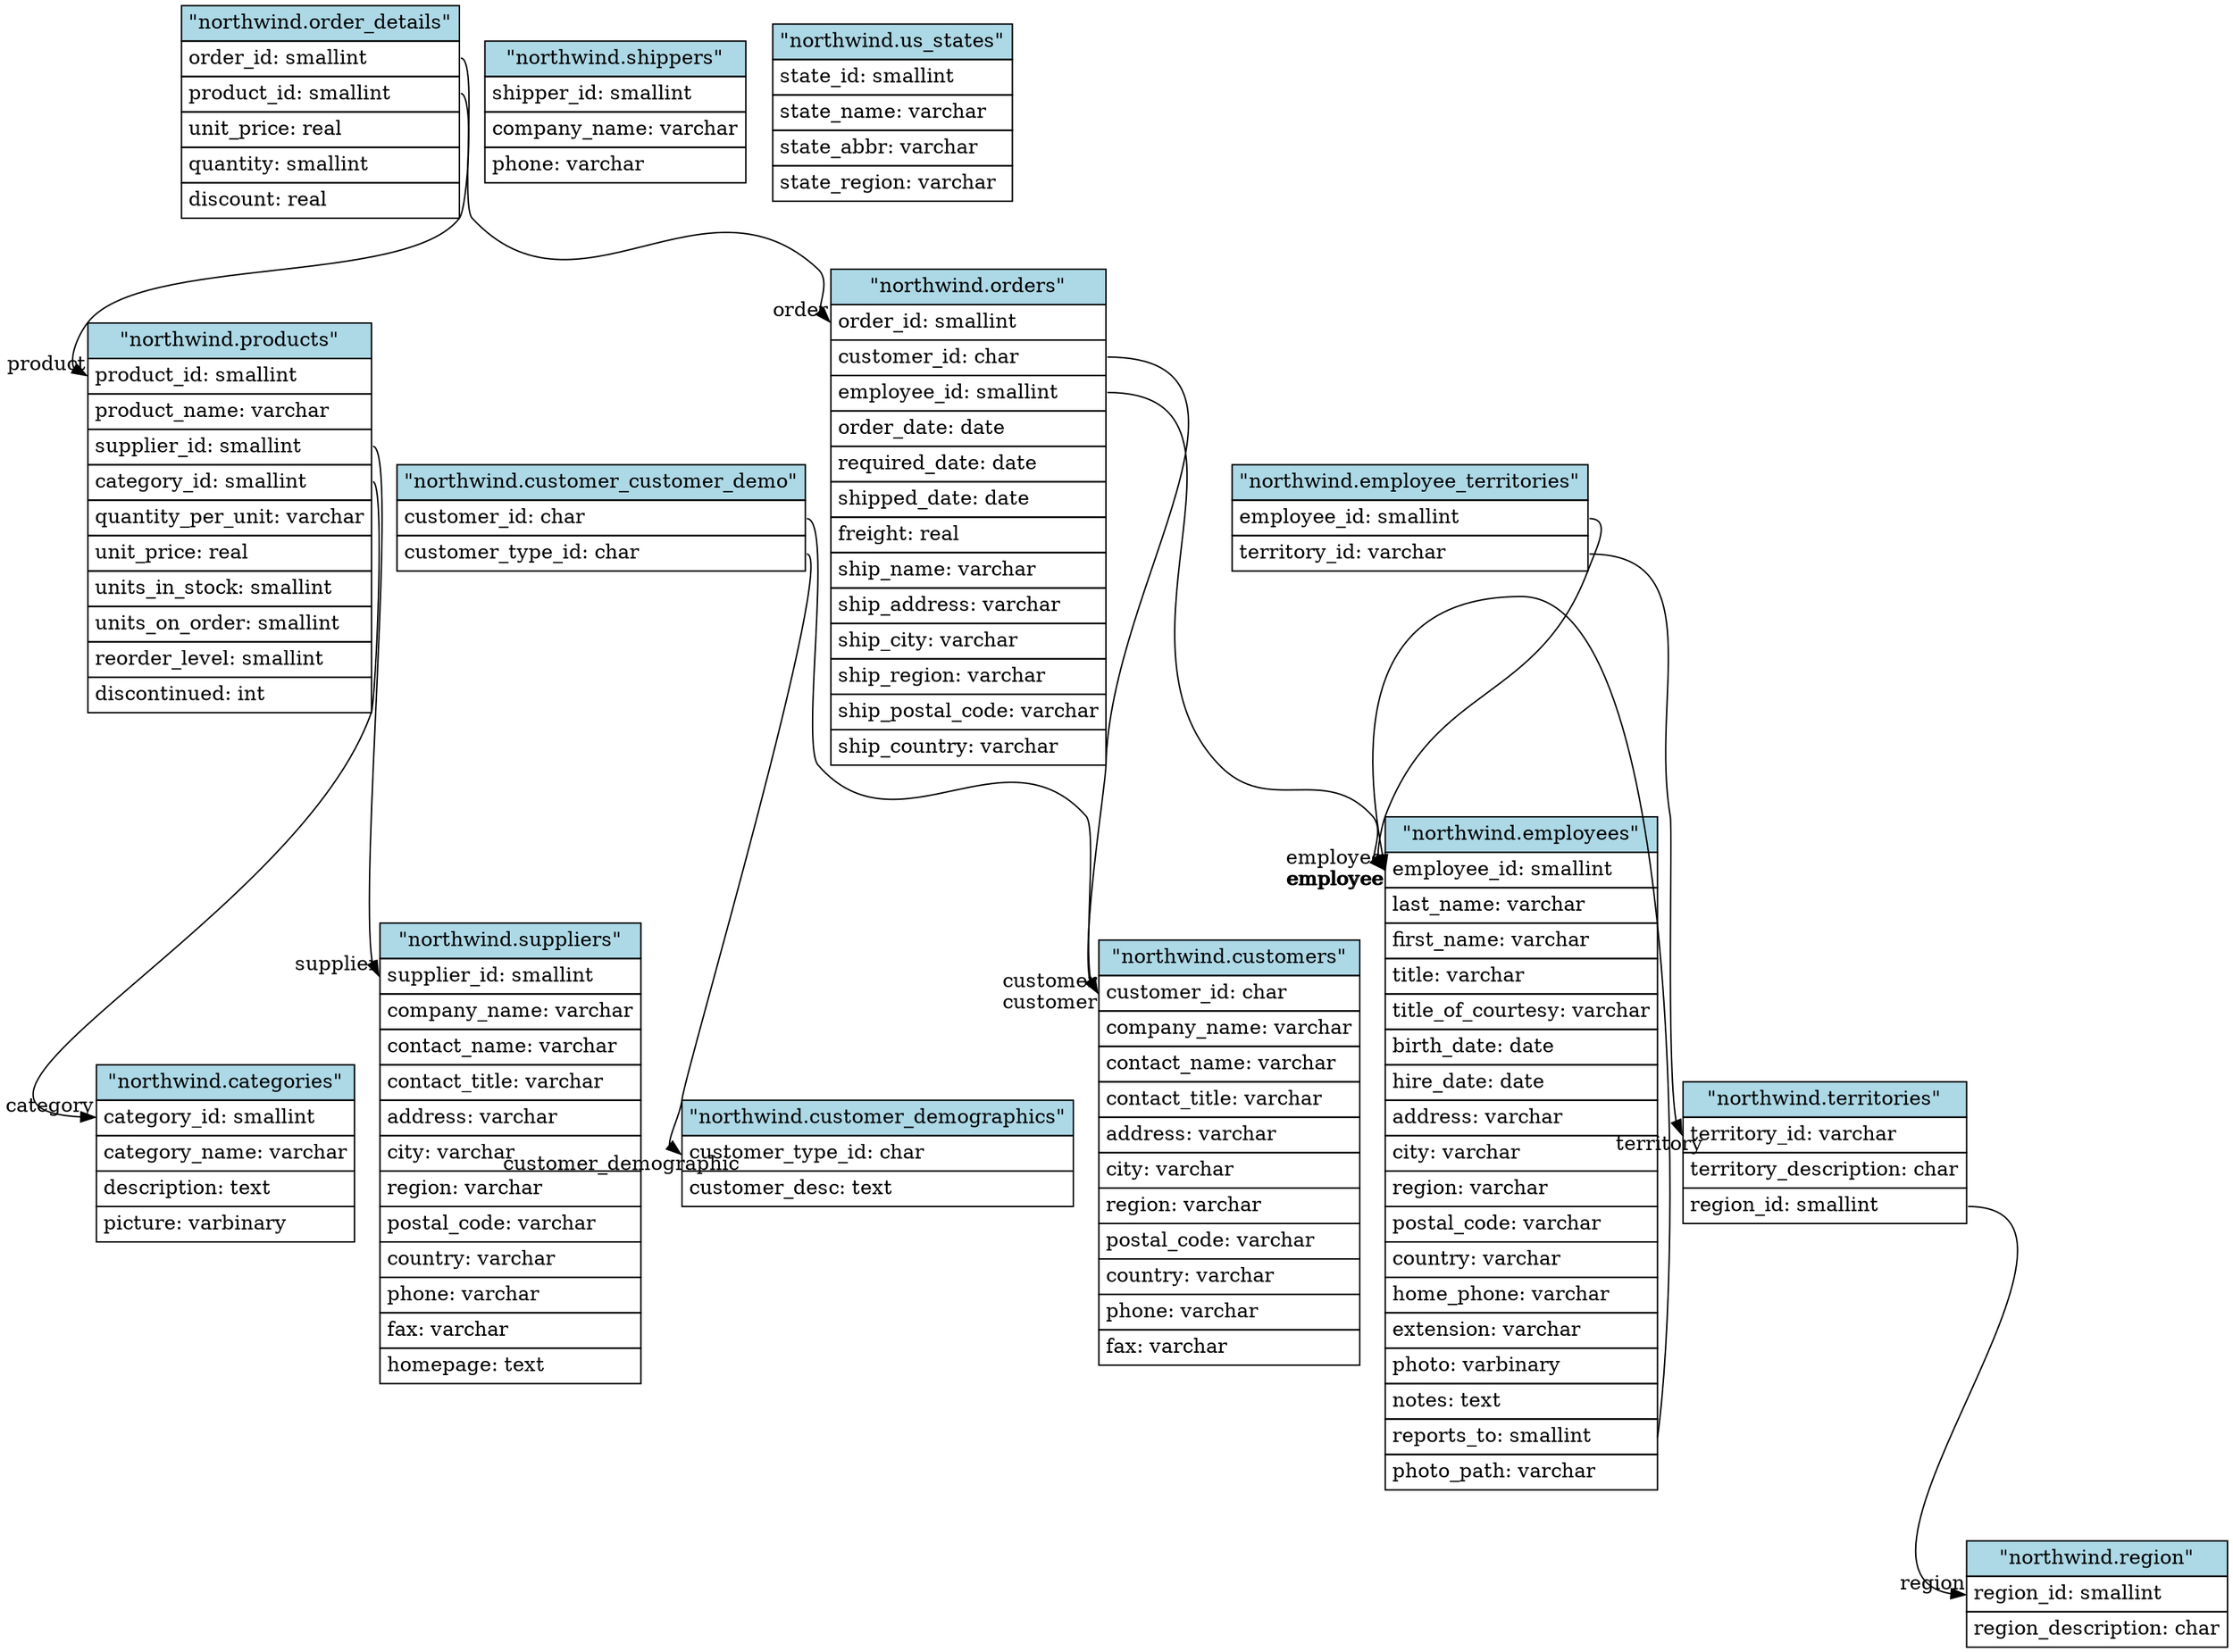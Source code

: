 // Generated by xo.
digraph northwind {
	// Defaults
	node [shape=none, margin=0]
	
	// Nodes (tables)
	"northwind.categories" [ label=<
		<table border="0" cellborder="1" cellspacing="0" cellpadding="4">
		<tr><td bgcolor="lightblue">"northwind.categories"</td></tr>
		<tr><td align="left" PORT="category_id">category_id: smallint</td></tr>
		<tr><td align="left" PORT="category_name">category_name: varchar</td></tr>
		<tr><td align="left" PORT="description">description: text</td></tr>
		<tr><td align="left" PORT="picture">picture: varbinary</td></tr>
		</table>> ]
	
	"northwind.customer_customer_demo" [ label=<
		<table border="0" cellborder="1" cellspacing="0" cellpadding="4">
		<tr><td bgcolor="lightblue">"northwind.customer_customer_demo"</td></tr>
		<tr><td align="left" PORT="customer_id">customer_id: char</td></tr>
		<tr><td align="left" PORT="customer_type_id">customer_type_id: char</td></tr>
		</table>> ]
	
	"northwind.customer_demographics" [ label=<
		<table border="0" cellborder="1" cellspacing="0" cellpadding="4">
		<tr><td bgcolor="lightblue">"northwind.customer_demographics"</td></tr>
		<tr><td align="left" PORT="customer_type_id">customer_type_id: char</td></tr>
		<tr><td align="left" PORT="customer_desc">customer_desc: text</td></tr>
		</table>> ]
	
	"northwind.customers" [ label=<
		<table border="0" cellborder="1" cellspacing="0" cellpadding="4">
		<tr><td bgcolor="lightblue">"northwind.customers"</td></tr>
		<tr><td align="left" PORT="customer_id">customer_id: char</td></tr>
		<tr><td align="left" PORT="company_name">company_name: varchar</td></tr>
		<tr><td align="left" PORT="contact_name">contact_name: varchar</td></tr>
		<tr><td align="left" PORT="contact_title">contact_title: varchar</td></tr>
		<tr><td align="left" PORT="address">address: varchar</td></tr>
		<tr><td align="left" PORT="city">city: varchar</td></tr>
		<tr><td align="left" PORT="region">region: varchar</td></tr>
		<tr><td align="left" PORT="postal_code">postal_code: varchar</td></tr>
		<tr><td align="left" PORT="country">country: varchar</td></tr>
		<tr><td align="left" PORT="phone">phone: varchar</td></tr>
		<tr><td align="left" PORT="fax">fax: varchar</td></tr>
		</table>> ]
	
	"northwind.employee_territories" [ label=<
		<table border="0" cellborder="1" cellspacing="0" cellpadding="4">
		<tr><td bgcolor="lightblue">"northwind.employee_territories"</td></tr>
		<tr><td align="left" PORT="employee_id">employee_id: smallint</td></tr>
		<tr><td align="left" PORT="territory_id">territory_id: varchar</td></tr>
		</table>> ]
	
	"northwind.employees" [ label=<
		<table border="0" cellborder="1" cellspacing="0" cellpadding="4">
		<tr><td bgcolor="lightblue">"northwind.employees"</td></tr>
		<tr><td align="left" PORT="employee_id">employee_id: smallint</td></tr>
		<tr><td align="left" PORT="last_name">last_name: varchar</td></tr>
		<tr><td align="left" PORT="first_name">first_name: varchar</td></tr>
		<tr><td align="left" PORT="title">title: varchar</td></tr>
		<tr><td align="left" PORT="title_of_courtesy">title_of_courtesy: varchar</td></tr>
		<tr><td align="left" PORT="birth_date">birth_date: date</td></tr>
		<tr><td align="left" PORT="hire_date">hire_date: date</td></tr>
		<tr><td align="left" PORT="address">address: varchar</td></tr>
		<tr><td align="left" PORT="city">city: varchar</td></tr>
		<tr><td align="left" PORT="region">region: varchar</td></tr>
		<tr><td align="left" PORT="postal_code">postal_code: varchar</td></tr>
		<tr><td align="left" PORT="country">country: varchar</td></tr>
		<tr><td align="left" PORT="home_phone">home_phone: varchar</td></tr>
		<tr><td align="left" PORT="extension">extension: varchar</td></tr>
		<tr><td align="left" PORT="photo">photo: varbinary</td></tr>
		<tr><td align="left" PORT="notes">notes: text</td></tr>
		<tr><td align="left" PORT="reports_to">reports_to: smallint</td></tr>
		<tr><td align="left" PORT="photo_path">photo_path: varchar</td></tr>
		</table>> ]
	
	"northwind.order_details" [ label=<
		<table border="0" cellborder="1" cellspacing="0" cellpadding="4">
		<tr><td bgcolor="lightblue">"northwind.order_details"</td></tr>
		<tr><td align="left" PORT="order_id">order_id: smallint</td></tr>
		<tr><td align="left" PORT="product_id">product_id: smallint</td></tr>
		<tr><td align="left" PORT="unit_price">unit_price: real</td></tr>
		<tr><td align="left" PORT="quantity">quantity: smallint</td></tr>
		<tr><td align="left" PORT="discount">discount: real</td></tr>
		</table>> ]
	
	"northwind.orders" [ label=<
		<table border="0" cellborder="1" cellspacing="0" cellpadding="4">
		<tr><td bgcolor="lightblue">"northwind.orders"</td></tr>
		<tr><td align="left" PORT="order_id">order_id: smallint</td></tr>
		<tr><td align="left" PORT="customer_id">customer_id: char</td></tr>
		<tr><td align="left" PORT="employee_id">employee_id: smallint</td></tr>
		<tr><td align="left" PORT="order_date">order_date: date</td></tr>
		<tr><td align="left" PORT="required_date">required_date: date</td></tr>
		<tr><td align="left" PORT="shipped_date">shipped_date: date</td></tr>
		<tr><td align="left" PORT="freight">freight: real</td></tr>
		<tr><td align="left" PORT="ship_name">ship_name: varchar</td></tr>
		<tr><td align="left" PORT="ship_address">ship_address: varchar</td></tr>
		<tr><td align="left" PORT="ship_city">ship_city: varchar</td></tr>
		<tr><td align="left" PORT="ship_region">ship_region: varchar</td></tr>
		<tr><td align="left" PORT="ship_postal_code">ship_postal_code: varchar</td></tr>
		<tr><td align="left" PORT="ship_country">ship_country: varchar</td></tr>
		</table>> ]
	
	"northwind.products" [ label=<
		<table border="0" cellborder="1" cellspacing="0" cellpadding="4">
		<tr><td bgcolor="lightblue">"northwind.products"</td></tr>
		<tr><td align="left" PORT="product_id">product_id: smallint</td></tr>
		<tr><td align="left" PORT="product_name">product_name: varchar</td></tr>
		<tr><td align="left" PORT="supplier_id">supplier_id: smallint</td></tr>
		<tr><td align="left" PORT="category_id">category_id: smallint</td></tr>
		<tr><td align="left" PORT="quantity_per_unit">quantity_per_unit: varchar</td></tr>
		<tr><td align="left" PORT="unit_price">unit_price: real</td></tr>
		<tr><td align="left" PORT="units_in_stock">units_in_stock: smallint</td></tr>
		<tr><td align="left" PORT="units_on_order">units_on_order: smallint</td></tr>
		<tr><td align="left" PORT="reorder_level">reorder_level: smallint</td></tr>
		<tr><td align="left" PORT="discontinued">discontinued: int</td></tr>
		</table>> ]
	
	"northwind.region" [ label=<
		<table border="0" cellborder="1" cellspacing="0" cellpadding="4">
		<tr><td bgcolor="lightblue">"northwind.region"</td></tr>
		<tr><td align="left" PORT="region_id">region_id: smallint</td></tr>
		<tr><td align="left" PORT="region_description">region_description: char</td></tr>
		</table>> ]
	
	"northwind.shippers" [ label=<
		<table border="0" cellborder="1" cellspacing="0" cellpadding="4">
		<tr><td bgcolor="lightblue">"northwind.shippers"</td></tr>
		<tr><td align="left" PORT="shipper_id">shipper_id: smallint</td></tr>
		<tr><td align="left" PORT="company_name">company_name: varchar</td></tr>
		<tr><td align="left" PORT="phone">phone: varchar</td></tr>
		</table>> ]
	
	"northwind.suppliers" [ label=<
		<table border="0" cellborder="1" cellspacing="0" cellpadding="4">
		<tr><td bgcolor="lightblue">"northwind.suppliers"</td></tr>
		<tr><td align="left" PORT="supplier_id">supplier_id: smallint</td></tr>
		<tr><td align="left" PORT="company_name">company_name: varchar</td></tr>
		<tr><td align="left" PORT="contact_name">contact_name: varchar</td></tr>
		<tr><td align="left" PORT="contact_title">contact_title: varchar</td></tr>
		<tr><td align="left" PORT="address">address: varchar</td></tr>
		<tr><td align="left" PORT="city">city: varchar</td></tr>
		<tr><td align="left" PORT="region">region: varchar</td></tr>
		<tr><td align="left" PORT="postal_code">postal_code: varchar</td></tr>
		<tr><td align="left" PORT="country">country: varchar</td></tr>
		<tr><td align="left" PORT="phone">phone: varchar</td></tr>
		<tr><td align="left" PORT="fax">fax: varchar</td></tr>
		<tr><td align="left" PORT="homepage">homepage: text</td></tr>
		</table>> ]
	
	"northwind.territories" [ label=<
		<table border="0" cellborder="1" cellspacing="0" cellpadding="4">
		<tr><td bgcolor="lightblue">"northwind.territories"</td></tr>
		<tr><td align="left" PORT="territory_id">territory_id: varchar</td></tr>
		<tr><td align="left" PORT="territory_description">territory_description: char</td></tr>
		<tr><td align="left" PORT="region_id">region_id: smallint</td></tr>
		</table>> ]
	
	"northwind.us_states" [ label=<
		<table border="0" cellborder="1" cellspacing="0" cellpadding="4">
		<tr><td bgcolor="lightblue">"northwind.us_states"</td></tr>
		<tr><td align="left" PORT="state_id">state_id: smallint</td></tr>
		<tr><td align="left" PORT="state_name">state_name: varchar</td></tr>
		<tr><td align="left" PORT="state_abbr">state_abbr: varchar</td></tr>
		<tr><td align="left" PORT="state_region">state_region: varchar</td></tr>
		</table>> ]
	
	"northwind.customer_customer_demo":"customer_id":e -> "northwind.customers":"customer_id":w [
		headlabel="customer"]
	"northwind.customer_customer_demo":"customer_type_id":e -> "northwind.customer_demographics":"customer_type_id":w [
		headlabel="customer_demographic"]
	"northwind.employee_territories":"employee_id":e -> "northwind.employees":"employee_id":w [
		headlabel="employee"]
	"northwind.employee_territories":"territory_id":e -> "northwind.territories":"territory_id":w [
		headlabel="territory"]
	"northwind.employees":"reports_to":e -> "northwind.employees":"employee_id":w [
		headlabel="employee"]
	"northwind.order_details":"order_id":e -> "northwind.orders":"order_id":w [
		headlabel="order"]
	"northwind.order_details":"product_id":e -> "northwind.products":"product_id":w [
		headlabel="product"]
	"northwind.orders":"customer_id":e -> "northwind.customers":"customer_id":w [
		headlabel="customer"]
	"northwind.orders":"employee_id":e -> "northwind.employees":"employee_id":w [
		headlabel="employee"]
	"northwind.products":"category_id":e -> "northwind.categories":"category_id":w [
		headlabel="category"]
	"northwind.products":"supplier_id":e -> "northwind.suppliers":"supplier_id":w [
		headlabel="supplier"]
	"northwind.territories":"region_id":e -> "northwind.region":"region_id":w [
		headlabel="region"]
}
